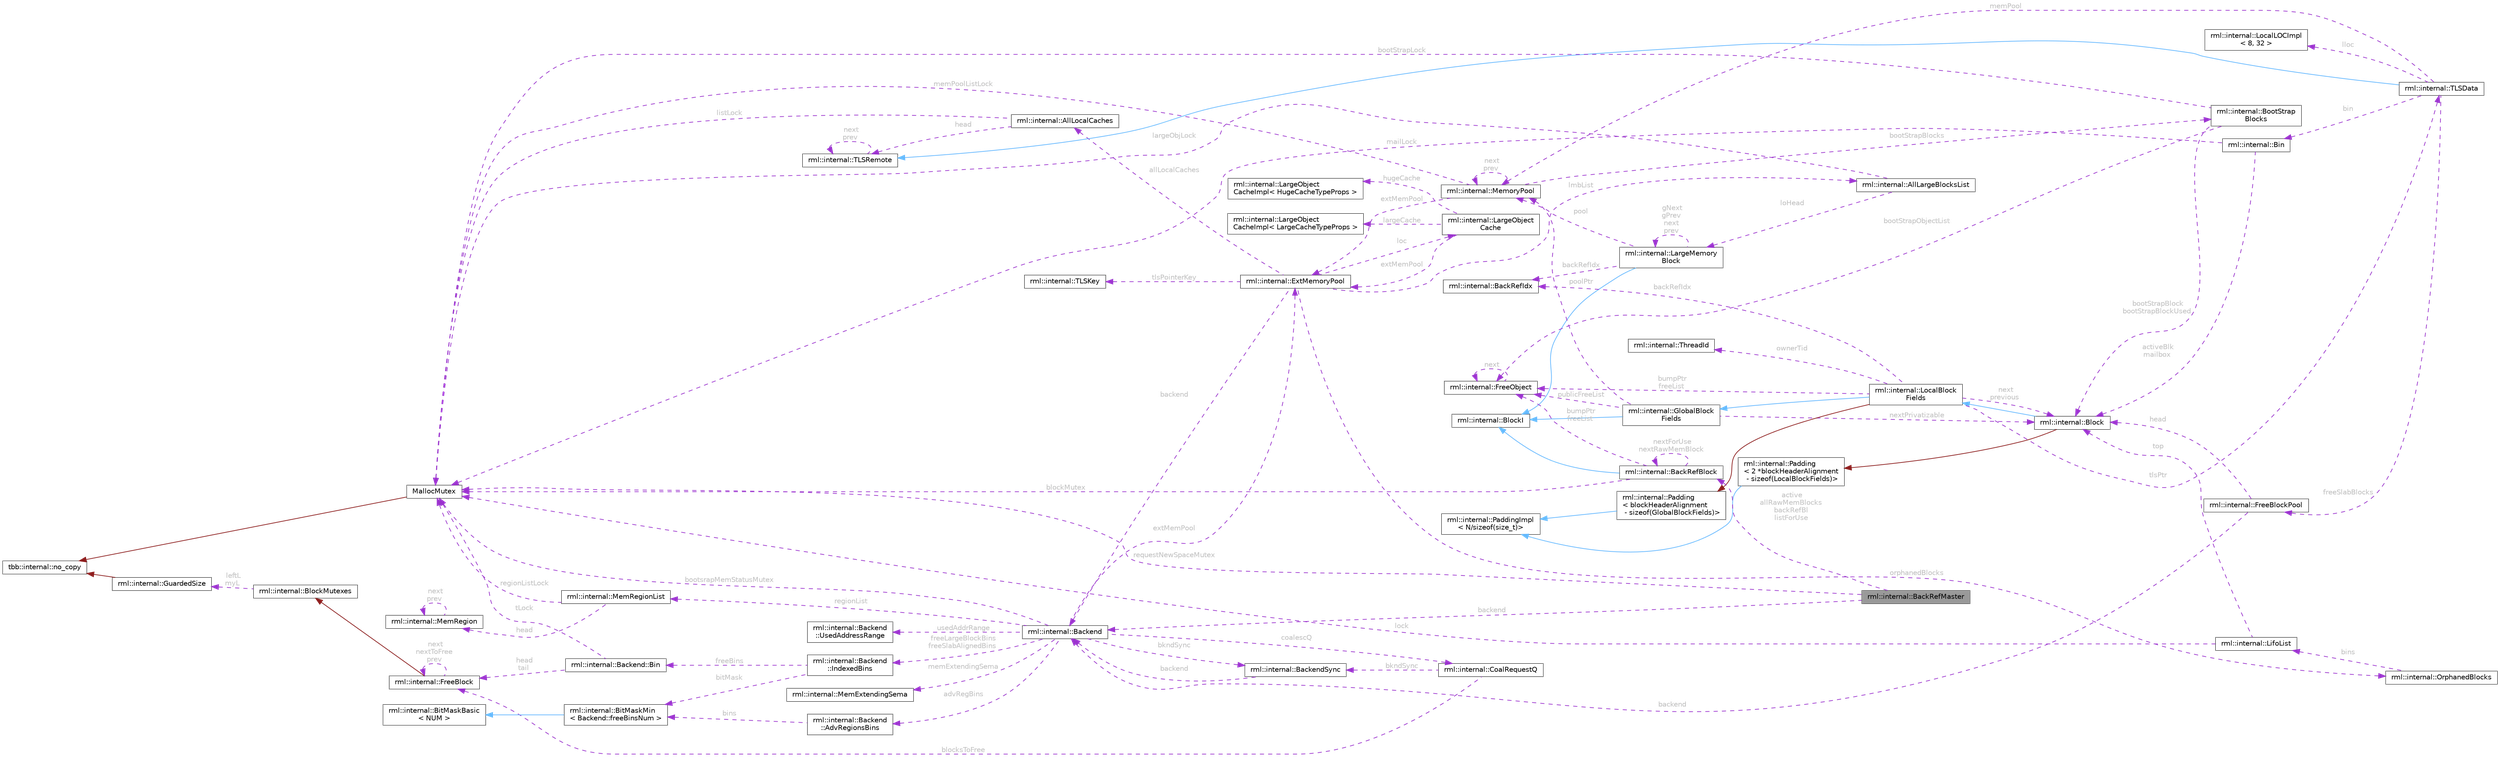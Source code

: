 digraph "rml::internal::BackRefMaster"
{
 // LATEX_PDF_SIZE
  bgcolor="transparent";
  edge [fontname=Helvetica,fontsize=10,labelfontname=Helvetica,labelfontsize=10];
  node [fontname=Helvetica,fontsize=10,shape=box,height=0.2,width=0.4];
  rankdir="LR";
  Node1 [id="Node000001",label="rml::internal::BackRefMaster",height=0.2,width=0.4,color="gray40", fillcolor="grey60", style="filled", fontcolor="black",tooltip=" "];
  Node2 -> Node1 [id="edge1_Node000001_Node000002",dir="back",color="darkorchid3",style="dashed",tooltip=" ",label=" backend",fontcolor="grey" ];
  Node2 [id="Node000002",label="rml::internal::Backend",height=0.2,width=0.4,color="gray40", fillcolor="white", style="filled",URL="$classrml_1_1internal_1_1_backend.html",tooltip=" "];
  Node3 -> Node2 [id="edge2_Node000002_Node000003",dir="back",color="darkorchid3",style="dashed",tooltip=" ",label=" extMemPool",fontcolor="grey" ];
  Node3 [id="Node000003",label="rml::internal::ExtMemoryPool",height=0.2,width=0.4,color="gray40", fillcolor="white", style="filled",URL="$structrml_1_1internal_1_1_ext_memory_pool.html",tooltip=" "];
  Node2 -> Node3 [id="edge3_Node000003_Node000002",dir="back",color="darkorchid3",style="dashed",tooltip=" ",label=" backend",fontcolor="grey" ];
  Node4 -> Node3 [id="edge4_Node000003_Node000004",dir="back",color="darkorchid3",style="dashed",tooltip=" ",label=" loc",fontcolor="grey" ];
  Node4 [id="Node000004",label="rml::internal::LargeObject\lCache",height=0.2,width=0.4,color="gray40", fillcolor="white", style="filled",URL="$classrml_1_1internal_1_1_large_object_cache.html",tooltip=" "];
  Node5 -> Node4 [id="edge5_Node000004_Node000005",dir="back",color="darkorchid3",style="dashed",tooltip=" ",label=" hugeCache",fontcolor="grey" ];
  Node5 [id="Node000005",label="rml::internal::LargeObject\lCacheImpl\< HugeCacheTypeProps \>",height=0.2,width=0.4,color="gray40", fillcolor="white", style="filled",URL="$classrml_1_1internal_1_1_large_object_cache_impl.html",tooltip=" "];
  Node6 -> Node4 [id="edge6_Node000004_Node000006",dir="back",color="darkorchid3",style="dashed",tooltip=" ",label=" largeCache",fontcolor="grey" ];
  Node6 [id="Node000006",label="rml::internal::LargeObject\lCacheImpl\< LargeCacheTypeProps \>",height=0.2,width=0.4,color="gray40", fillcolor="white", style="filled",URL="$classrml_1_1internal_1_1_large_object_cache_impl.html",tooltip=" "];
  Node3 -> Node4 [id="edge7_Node000004_Node000003",dir="back",color="darkorchid3",style="dashed",tooltip=" ",label=" extMemPool",fontcolor="grey" ];
  Node7 -> Node3 [id="edge8_Node000003_Node000007",dir="back",color="darkorchid3",style="dashed",tooltip=" ",label=" allLocalCaches",fontcolor="grey" ];
  Node7 [id="Node000007",label="rml::internal::AllLocalCaches",height=0.2,width=0.4,color="gray40", fillcolor="white", style="filled",URL="$classrml_1_1internal_1_1_all_local_caches.html",tooltip=" "];
  Node8 -> Node7 [id="edge9_Node000007_Node000008",dir="back",color="darkorchid3",style="dashed",tooltip=" ",label=" head",fontcolor="grey" ];
  Node8 [id="Node000008",label="rml::internal::TLSRemote",height=0.2,width=0.4,color="gray40", fillcolor="white", style="filled",URL="$structrml_1_1internal_1_1_t_l_s_remote.html",tooltip=" "];
  Node8 -> Node8 [id="edge10_Node000008_Node000008",dir="back",color="darkorchid3",style="dashed",tooltip=" ",label=" next\nprev",fontcolor="grey" ];
  Node9 -> Node7 [id="edge11_Node000007_Node000009",dir="back",color="darkorchid3",style="dashed",tooltip=" ",label=" listLock",fontcolor="grey" ];
  Node9 [id="Node000009",label="MallocMutex",height=0.2,width=0.4,color="gray40", fillcolor="white", style="filled",URL="$class_malloc_mutex.html",tooltip="Stripped down version of spin_mutex."];
  Node10 -> Node9 [id="edge12_Node000009_Node000010",dir="back",color="firebrick4",style="solid",tooltip=" "];
  Node10 [id="Node000010",label="tbb::internal::no_copy",height=0.2,width=0.4,color="gray40", fillcolor="white", style="filled",tooltip=" "];
  Node11 -> Node3 [id="edge13_Node000003_Node000011",dir="back",color="darkorchid3",style="dashed",tooltip=" ",label=" orphanedBlocks",fontcolor="grey" ];
  Node11 [id="Node000011",label="rml::internal::OrphanedBlocks",height=0.2,width=0.4,color="gray40", fillcolor="white", style="filled",URL="$classrml_1_1internal_1_1_orphaned_blocks.html",tooltip=" "];
  Node12 -> Node11 [id="edge14_Node000011_Node000012",dir="back",color="darkorchid3",style="dashed",tooltip=" ",label=" bins",fontcolor="grey" ];
  Node12 [id="Node000012",label="rml::internal::LifoList",height=0.2,width=0.4,color="gray40", fillcolor="white", style="filled",URL="$classrml_1_1internal_1_1_lifo_list.html",tooltip=" "];
  Node13 -> Node12 [id="edge15_Node000012_Node000013",dir="back",color="darkorchid3",style="dashed",tooltip=" ",label=" top",fontcolor="grey" ];
  Node13 [id="Node000013",label="rml::internal::Block",height=0.2,width=0.4,color="gray40", fillcolor="white", style="filled",URL="$classrml_1_1internal_1_1_block.html",tooltip=" "];
  Node14 -> Node13 [id="edge16_Node000013_Node000014",dir="back",color="steelblue1",style="solid",tooltip=" "];
  Node14 [id="Node000014",label="rml::internal::LocalBlock\lFields",height=0.2,width=0.4,color="gray40", fillcolor="white", style="filled",URL="$classrml_1_1internal_1_1_local_block_fields.html",tooltip=" "];
  Node15 -> Node14 [id="edge17_Node000014_Node000015",dir="back",color="steelblue1",style="solid",tooltip=" "];
  Node15 [id="Node000015",label="rml::internal::GlobalBlock\lFields",height=0.2,width=0.4,color="gray40", fillcolor="white", style="filled",URL="$classrml_1_1internal_1_1_global_block_fields.html",tooltip=" "];
  Node16 -> Node15 [id="edge18_Node000015_Node000016",dir="back",color="steelblue1",style="solid",tooltip=" "];
  Node16 [id="Node000016",label="rml::internal::BlockI",height=0.2,width=0.4,color="gray40", fillcolor="white", style="filled",URL="$classrml_1_1internal_1_1_block_i.html",tooltip=" "];
  Node17 -> Node15 [id="edge19_Node000015_Node000017",dir="back",color="darkorchid3",style="dashed",tooltip=" ",label=" publicFreeList",fontcolor="grey" ];
  Node17 [id="Node000017",label="rml::internal::FreeObject",height=0.2,width=0.4,color="gray40", fillcolor="white", style="filled",URL="$structrml_1_1internal_1_1_free_object.html",tooltip=" "];
  Node17 -> Node17 [id="edge20_Node000017_Node000017",dir="back",color="darkorchid3",style="dashed",tooltip=" ",label=" next",fontcolor="grey" ];
  Node13 -> Node15 [id="edge21_Node000015_Node000013",dir="back",color="darkorchid3",style="dashed",tooltip=" ",label=" nextPrivatizable",fontcolor="grey" ];
  Node18 -> Node15 [id="edge22_Node000015_Node000018",dir="back",color="darkorchid3",style="dashed",tooltip=" ",label=" poolPtr",fontcolor="grey" ];
  Node18 [id="Node000018",label="rml::internal::MemoryPool",height=0.2,width=0.4,color="gray40", fillcolor="white", style="filled",URL="$classrml_1_1internal_1_1_memory_pool.html",tooltip=" "];
  Node9 -> Node18 [id="edge23_Node000018_Node000009",dir="back",color="darkorchid3",style="dashed",tooltip=" ",label=" memPoolListLock",fontcolor="grey" ];
  Node18 -> Node18 [id="edge24_Node000018_Node000018",dir="back",color="darkorchid3",style="dashed",tooltip=" ",label=" next\nprev",fontcolor="grey" ];
  Node3 -> Node18 [id="edge25_Node000018_Node000003",dir="back",color="darkorchid3",style="dashed",tooltip=" ",label=" extMemPool",fontcolor="grey" ];
  Node19 -> Node18 [id="edge26_Node000018_Node000019",dir="back",color="darkorchid3",style="dashed",tooltip=" ",label=" bootStrapBlocks",fontcolor="grey" ];
  Node19 [id="Node000019",label="rml::internal::BootStrap\lBlocks",height=0.2,width=0.4,color="gray40", fillcolor="white", style="filled",URL="$classrml_1_1internal_1_1_boot_strap_blocks.html",tooltip=" "];
  Node9 -> Node19 [id="edge27_Node000019_Node000009",dir="back",color="darkorchid3",style="dashed",tooltip=" ",label=" bootStrapLock",fontcolor="grey" ];
  Node13 -> Node19 [id="edge28_Node000019_Node000013",dir="back",color="darkorchid3",style="dashed",tooltip=" ",label=" bootStrapBlock\nbootStrapBlockUsed",fontcolor="grey" ];
  Node17 -> Node19 [id="edge29_Node000019_Node000017",dir="back",color="darkorchid3",style="dashed",tooltip=" ",label=" bootStrapObjectList",fontcolor="grey" ];
  Node20 -> Node14 [id="edge30_Node000014_Node000020",dir="back",color="firebrick4",style="solid",tooltip=" "];
  Node20 [id="Node000020",label="rml::internal::Padding\l\< blockHeaderAlignment\l - sizeof(GlobalBlockFields)\>",height=0.2,width=0.4,color="gray40", fillcolor="white", style="filled",URL="$structrml_1_1internal_1_1_padding.html",tooltip=" "];
  Node21 -> Node20 [id="edge31_Node000020_Node000021",dir="back",color="steelblue1",style="solid",tooltip=" "];
  Node21 [id="Node000021",label="rml::internal::PaddingImpl\l\< N/sizeof(size_t)\>",height=0.2,width=0.4,color="gray40", fillcolor="white", style="filled",URL="$structrml_1_1internal_1_1_padding_impl.html",tooltip=" "];
  Node13 -> Node14 [id="edge32_Node000014_Node000013",dir="back",color="darkorchid3",style="dashed",tooltip=" ",label=" next\nprevious",fontcolor="grey" ];
  Node17 -> Node14 [id="edge33_Node000014_Node000017",dir="back",color="darkorchid3",style="dashed",tooltip=" ",label=" bumpPtr\nfreeList",fontcolor="grey" ];
  Node22 -> Node14 [id="edge34_Node000014_Node000022",dir="back",color="darkorchid3",style="dashed",tooltip=" ",label=" tlsPtr",fontcolor="grey" ];
  Node22 [id="Node000022",label="rml::internal::TLSData",height=0.2,width=0.4,color="gray40", fillcolor="white", style="filled",URL="$classrml_1_1internal_1_1_t_l_s_data.html",tooltip=" "];
  Node8 -> Node22 [id="edge35_Node000022_Node000008",dir="back",color="steelblue1",style="solid",tooltip=" "];
  Node18 -> Node22 [id="edge36_Node000022_Node000018",dir="back",color="darkorchid3",style="dashed",tooltip=" ",label=" memPool",fontcolor="grey" ];
  Node23 -> Node22 [id="edge37_Node000022_Node000023",dir="back",color="darkorchid3",style="dashed",tooltip=" ",label=" bin",fontcolor="grey" ];
  Node23 [id="Node000023",label="rml::internal::Bin",height=0.2,width=0.4,color="gray40", fillcolor="white", style="filled",URL="$classrml_1_1internal_1_1_bin.html",tooltip=" "];
  Node13 -> Node23 [id="edge38_Node000023_Node000013",dir="back",color="darkorchid3",style="dashed",tooltip=" ",label=" activeBlk\nmailbox",fontcolor="grey" ];
  Node9 -> Node23 [id="edge39_Node000023_Node000009",dir="back",color="darkorchid3",style="dashed",tooltip=" ",label=" mailLock",fontcolor="grey" ];
  Node24 -> Node22 [id="edge40_Node000022_Node000024",dir="back",color="darkorchid3",style="dashed",tooltip=" ",label=" freeSlabBlocks",fontcolor="grey" ];
  Node24 [id="Node000024",label="rml::internal::FreeBlockPool",height=0.2,width=0.4,color="gray40", fillcolor="white", style="filled",URL="$classrml_1_1internal_1_1_free_block_pool.html",tooltip=" "];
  Node13 -> Node24 [id="edge41_Node000024_Node000013",dir="back",color="darkorchid3",style="dashed",tooltip=" ",label=" head",fontcolor="grey" ];
  Node2 -> Node24 [id="edge42_Node000024_Node000002",dir="back",color="darkorchid3",style="dashed",tooltip=" ",label=" backend",fontcolor="grey" ];
  Node25 -> Node22 [id="edge43_Node000022_Node000025",dir="back",color="darkorchid3",style="dashed",tooltip=" ",label=" lloc",fontcolor="grey" ];
  Node25 [id="Node000025",label="rml::internal::LocalLOCImpl\l\< 8, 32 \>",height=0.2,width=0.4,color="gray40", fillcolor="white", style="filled",URL="$classrml_1_1internal_1_1_local_l_o_c_impl.html",tooltip=" "];
  Node26 -> Node14 [id="edge44_Node000014_Node000026",dir="back",color="darkorchid3",style="dashed",tooltip=" ",label=" ownerTid",fontcolor="grey" ];
  Node26 [id="Node000026",label="rml::internal::ThreadId",height=0.2,width=0.4,color="gray40", fillcolor="white", style="filled",URL="$classrml_1_1internal_1_1_thread_id.html",tooltip=" "];
  Node27 -> Node14 [id="edge45_Node000014_Node000027",dir="back",color="darkorchid3",style="dashed",tooltip=" ",label=" backRefIdx",fontcolor="grey" ];
  Node27 [id="Node000027",label="rml::internal::BackRefIdx",height=0.2,width=0.4,color="gray40", fillcolor="white", style="filled",URL="$classrml_1_1internal_1_1_back_ref_idx.html",tooltip=" "];
  Node28 -> Node13 [id="edge46_Node000013_Node000028",dir="back",color="firebrick4",style="solid",tooltip=" "];
  Node28 [id="Node000028",label="rml::internal::Padding\l\< 2 *blockHeaderAlignment\l - sizeof(LocalBlockFields)\>",height=0.2,width=0.4,color="gray40", fillcolor="white", style="filled",URL="$structrml_1_1internal_1_1_padding.html",tooltip=" "];
  Node21 -> Node28 [id="edge47_Node000028_Node000021",dir="back",color="steelblue1",style="solid",tooltip=" "];
  Node9 -> Node12 [id="edge48_Node000012_Node000009",dir="back",color="darkorchid3",style="dashed",tooltip=" ",label=" lock",fontcolor="grey" ];
  Node29 -> Node3 [id="edge49_Node000003_Node000029",dir="back",color="darkorchid3",style="dashed",tooltip=" ",label=" lmbList",fontcolor="grey" ];
  Node29 [id="Node000029",label="rml::internal::AllLargeBlocksList",height=0.2,width=0.4,color="gray40", fillcolor="white", style="filled",URL="$classrml_1_1internal_1_1_all_large_blocks_list.html",tooltip=" "];
  Node9 -> Node29 [id="edge50_Node000029_Node000009",dir="back",color="darkorchid3",style="dashed",tooltip=" ",label=" largeObjLock",fontcolor="grey" ];
  Node30 -> Node29 [id="edge51_Node000029_Node000030",dir="back",color="darkorchid3",style="dashed",tooltip=" ",label=" loHead",fontcolor="grey" ];
  Node30 [id="Node000030",label="rml::internal::LargeMemory\lBlock",height=0.2,width=0.4,color="gray40", fillcolor="white", style="filled",URL="$structrml_1_1internal_1_1_large_memory_block.html",tooltip=" "];
  Node16 -> Node30 [id="edge52_Node000030_Node000016",dir="back",color="steelblue1",style="solid",tooltip=" "];
  Node18 -> Node30 [id="edge53_Node000030_Node000018",dir="back",color="darkorchid3",style="dashed",tooltip=" ",label=" pool",fontcolor="grey" ];
  Node30 -> Node30 [id="edge54_Node000030_Node000030",dir="back",color="darkorchid3",style="dashed",tooltip=" ",label=" gNext\ngPrev\nnext\nprev",fontcolor="grey" ];
  Node27 -> Node30 [id="edge55_Node000030_Node000027",dir="back",color="darkorchid3",style="dashed",tooltip=" ",label=" backRefIdx",fontcolor="grey" ];
  Node31 -> Node3 [id="edge56_Node000003_Node000031",dir="back",color="darkorchid3",style="dashed",tooltip=" ",label=" tlsPointerKey",fontcolor="grey" ];
  Node31 [id="Node000031",label="rml::internal::TLSKey",height=0.2,width=0.4,color="gray40", fillcolor="white", style="filled",URL="$classrml_1_1internal_1_1_t_l_s_key.html",tooltip=" "];
  Node32 -> Node2 [id="edge57_Node000002_Node000032",dir="back",color="darkorchid3",style="dashed",tooltip=" ",label=" regionList",fontcolor="grey" ];
  Node32 [id="Node000032",label="rml::internal::MemRegionList",height=0.2,width=0.4,color="gray40", fillcolor="white", style="filled",URL="$classrml_1_1internal_1_1_mem_region_list.html",tooltip=" "];
  Node9 -> Node32 [id="edge58_Node000032_Node000009",dir="back",color="darkorchid3",style="dashed",tooltip=" ",label=" regionListLock",fontcolor="grey" ];
  Node33 -> Node32 [id="edge59_Node000032_Node000033",dir="back",color="darkorchid3",style="dashed",tooltip=" ",label=" head",fontcolor="grey" ];
  Node33 [id="Node000033",label="rml::internal::MemRegion",height=0.2,width=0.4,color="gray40", fillcolor="white", style="filled",URL="$structrml_1_1internal_1_1_mem_region.html",tooltip=" "];
  Node33 -> Node33 [id="edge60_Node000033_Node000033",dir="back",color="darkorchid3",style="dashed",tooltip=" ",label=" next\nprev",fontcolor="grey" ];
  Node34 -> Node2 [id="edge61_Node000002_Node000034",dir="back",color="darkorchid3",style="dashed",tooltip=" ",label=" coalescQ",fontcolor="grey" ];
  Node34 [id="Node000034",label="rml::internal::CoalRequestQ",height=0.2,width=0.4,color="gray40", fillcolor="white", style="filled",URL="$classrml_1_1internal_1_1_coal_request_q.html",tooltip=" "];
  Node35 -> Node34 [id="edge62_Node000034_Node000035",dir="back",color="darkorchid3",style="dashed",tooltip=" ",label=" blocksToFree",fontcolor="grey" ];
  Node35 [id="Node000035",label="rml::internal::FreeBlock",height=0.2,width=0.4,color="gray40", fillcolor="white", style="filled",URL="$classrml_1_1internal_1_1_free_block.html",tooltip=" "];
  Node36 -> Node35 [id="edge63_Node000035_Node000036",dir="back",color="firebrick4",style="solid",tooltip=" "];
  Node36 [id="Node000036",label="rml::internal::BlockMutexes",height=0.2,width=0.4,color="gray40", fillcolor="white", style="filled",URL="$classrml_1_1internal_1_1_block_mutexes.html",tooltip=" "];
  Node37 -> Node36 [id="edge64_Node000036_Node000037",dir="back",color="darkorchid3",style="dashed",tooltip=" ",label=" leftL\nmyL",fontcolor="grey" ];
  Node37 [id="Node000037",label="rml::internal::GuardedSize",height=0.2,width=0.4,color="gray40", fillcolor="white", style="filled",URL="$classrml_1_1internal_1_1_guarded_size.html",tooltip=" "];
  Node10 -> Node37 [id="edge65_Node000037_Node000010",dir="back",color="firebrick4",style="solid",tooltip=" "];
  Node35 -> Node35 [id="edge66_Node000035_Node000035",dir="back",color="darkorchid3",style="dashed",tooltip=" ",label=" next\nnextToFree\nprev",fontcolor="grey" ];
  Node38 -> Node34 [id="edge67_Node000034_Node000038",dir="back",color="darkorchid3",style="dashed",tooltip=" ",label=" bkndSync",fontcolor="grey" ];
  Node38 [id="Node000038",label="rml::internal::BackendSync",height=0.2,width=0.4,color="gray40", fillcolor="white", style="filled",URL="$classrml_1_1internal_1_1_backend_sync.html",tooltip=" "];
  Node2 -> Node38 [id="edge68_Node000038_Node000002",dir="back",color="darkorchid3",style="dashed",tooltip=" ",label=" backend",fontcolor="grey" ];
  Node38 -> Node2 [id="edge69_Node000002_Node000038",dir="back",color="darkorchid3",style="dashed",tooltip=" ",label=" bkndSync",fontcolor="grey" ];
  Node39 -> Node2 [id="edge70_Node000002_Node000039",dir="back",color="darkorchid3",style="dashed",tooltip=" ",label=" memExtendingSema",fontcolor="grey" ];
  Node39 [id="Node000039",label="rml::internal::MemExtendingSema",height=0.2,width=0.4,color="gray40", fillcolor="white", style="filled",URL="$classrml_1_1internal_1_1_mem_extending_sema.html",tooltip=" "];
  Node40 -> Node2 [id="edge71_Node000002_Node000040",dir="back",color="darkorchid3",style="dashed",tooltip=" ",label=" usedAddrRange",fontcolor="grey" ];
  Node40 [id="Node000040",label="rml::internal::Backend\l::UsedAddressRange",height=0.2,width=0.4,color="gray40", fillcolor="white", style="filled",URL="$classrml_1_1internal_1_1_backend_1_1_used_address_range.html",tooltip=" "];
  Node9 -> Node2 [id="edge72_Node000002_Node000009",dir="back",color="darkorchid3",style="dashed",tooltip=" ",label=" bootsrapMemStatusMutex",fontcolor="grey" ];
  Node41 -> Node2 [id="edge73_Node000002_Node000041",dir="back",color="darkorchid3",style="dashed",tooltip=" ",label=" advRegBins",fontcolor="grey" ];
  Node41 [id="Node000041",label="rml::internal::Backend\l::AdvRegionsBins",height=0.2,width=0.4,color="gray40", fillcolor="white", style="filled",URL="$classrml_1_1internal_1_1_backend_1_1_adv_regions_bins.html",tooltip=" "];
  Node42 -> Node41 [id="edge74_Node000041_Node000042",dir="back",color="darkorchid3",style="dashed",tooltip=" ",label=" bins",fontcolor="grey" ];
  Node42 [id="Node000042",label="rml::internal::BitMaskMin\l\< Backend::freeBinsNum \>",height=0.2,width=0.4,color="gray40", fillcolor="white", style="filled",URL="$classrml_1_1internal_1_1_bit_mask_min.html",tooltip=" "];
  Node43 -> Node42 [id="edge75_Node000042_Node000043",dir="back",color="steelblue1",style="solid",tooltip=" "];
  Node43 [id="Node000043",label="rml::internal::BitMaskBasic\l\< NUM \>",height=0.2,width=0.4,color="gray40", fillcolor="white", style="filled",URL="$classrml_1_1internal_1_1_bit_mask_basic.html",tooltip=" "];
  Node44 -> Node2 [id="edge76_Node000002_Node000044",dir="back",color="darkorchid3",style="dashed",tooltip=" ",label=" freeLargeBlockBins\nfreeSlabAlignedBins",fontcolor="grey" ];
  Node44 [id="Node000044",label="rml::internal::Backend\l::IndexedBins",height=0.2,width=0.4,color="gray40", fillcolor="white", style="filled",URL="$classrml_1_1internal_1_1_backend_1_1_indexed_bins.html",tooltip=" "];
  Node42 -> Node44 [id="edge77_Node000044_Node000042",dir="back",color="darkorchid3",style="dashed",tooltip=" ",label=" bitMask",fontcolor="grey" ];
  Node45 -> Node44 [id="edge78_Node000044_Node000045",dir="back",color="darkorchid3",style="dashed",tooltip=" ",label=" freeBins",fontcolor="grey" ];
  Node45 [id="Node000045",label="rml::internal::Backend::Bin",height=0.2,width=0.4,color="gray40", fillcolor="white", style="filled",URL="$structrml_1_1internal_1_1_backend_1_1_bin.html",tooltip=" "];
  Node35 -> Node45 [id="edge79_Node000045_Node000035",dir="back",color="darkorchid3",style="dashed",tooltip=" ",label=" head\ntail",fontcolor="grey" ];
  Node9 -> Node45 [id="edge80_Node000045_Node000009",dir="back",color="darkorchid3",style="dashed",tooltip=" ",label=" tLock",fontcolor="grey" ];
  Node46 -> Node1 [id="edge81_Node000001_Node000046",dir="back",color="darkorchid3",style="dashed",tooltip=" ",label=" active\nallRawMemBlocks\nbackRefBl\nlistForUse",fontcolor="grey" ];
  Node46 [id="Node000046",label="rml::internal::BackRefBlock",height=0.2,width=0.4,color="gray40", fillcolor="white", style="filled",URL="$structrml_1_1internal_1_1_back_ref_block.html",tooltip=" "];
  Node16 -> Node46 [id="edge82_Node000046_Node000016",dir="back",color="steelblue1",style="solid",tooltip=" "];
  Node46 -> Node46 [id="edge83_Node000046_Node000046",dir="back",color="darkorchid3",style="dashed",tooltip=" ",label=" nextForUse\nnextRawMemBlock",fontcolor="grey" ];
  Node17 -> Node46 [id="edge84_Node000046_Node000017",dir="back",color="darkorchid3",style="dashed",tooltip=" ",label=" bumpPtr\nfreeList",fontcolor="grey" ];
  Node9 -> Node46 [id="edge85_Node000046_Node000009",dir="back",color="darkorchid3",style="dashed",tooltip=" ",label=" blockMutex",fontcolor="grey" ];
  Node9 -> Node1 [id="edge86_Node000001_Node000009",dir="back",color="darkorchid3",style="dashed",tooltip=" ",label=" requestNewSpaceMutex",fontcolor="grey" ];
}
